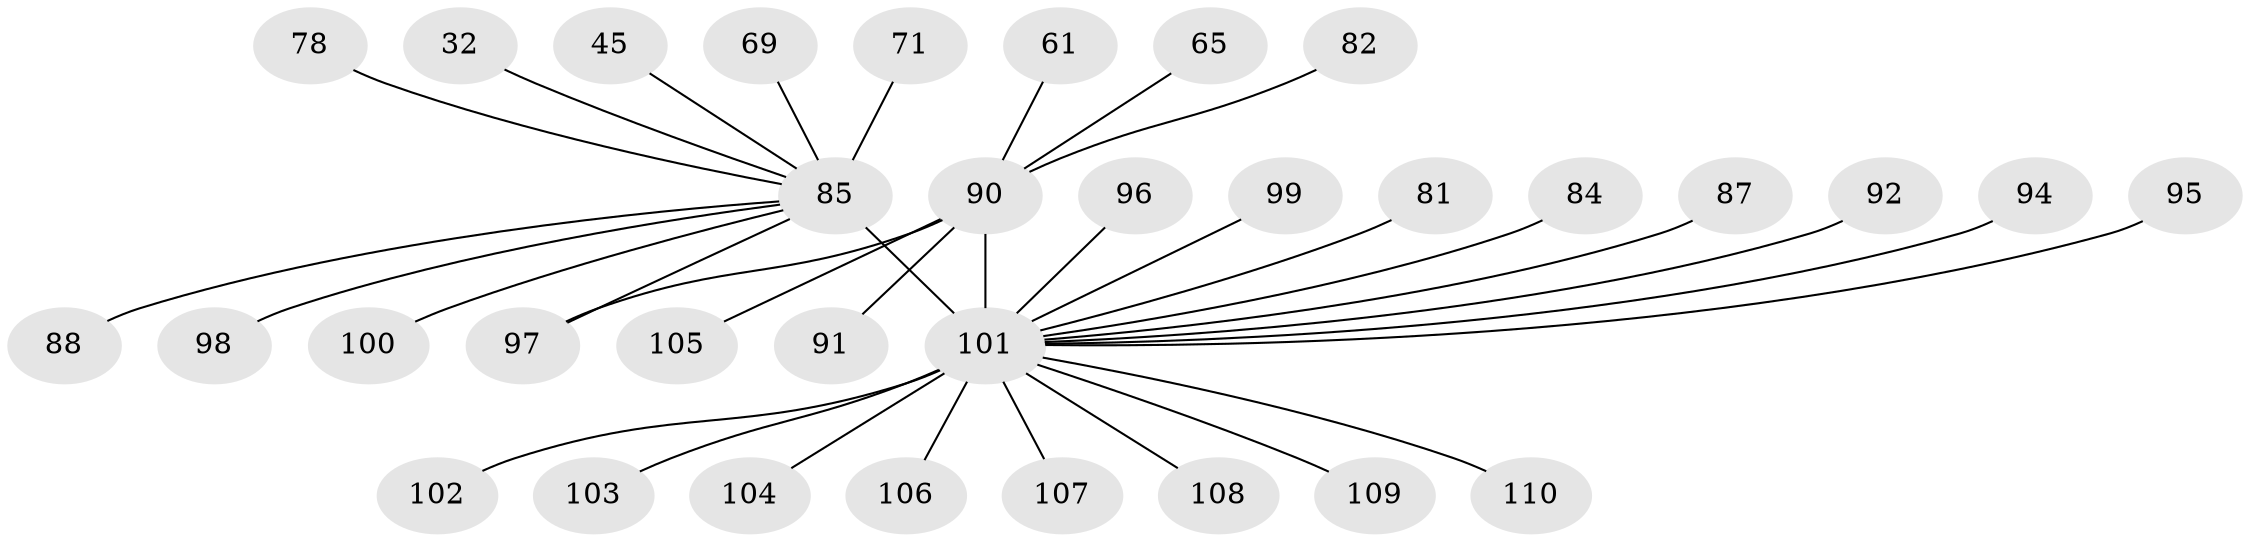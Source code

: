 // original degree distribution, {23: 0.00909090909090909, 3: 0.08181818181818182, 11: 0.01818181818181818, 13: 0.00909090909090909, 7: 0.00909090909090909, 15: 0.00909090909090909, 5: 0.045454545454545456, 19: 0.00909090909090909, 1: 0.4636363636363636, 2: 0.2818181818181818, 4: 0.05454545454545454, 6: 0.00909090909090909}
// Generated by graph-tools (version 1.1) at 2025/51/03/04/25 21:51:10]
// undirected, 33 vertices, 33 edges
graph export_dot {
graph [start="1"]
  node [color=gray90,style=filled];
  32;
  45;
  61;
  65;
  69 [super="+54"];
  71;
  78 [super="+48"];
  81;
  82 [super="+2+33"];
  84;
  85 [super="+50+20+23+76+13+18+26+30"];
  87 [super="+86"];
  88;
  90 [super="+89+83"];
  91;
  92 [super="+44"];
  94;
  95;
  96;
  97 [super="+80"];
  98 [super="+19"];
  99;
  100;
  101 [super="+10+27+56+40+64+93+74+70+31+37+51+53+57+72"];
  102;
  103;
  104;
  105;
  106 [super="+63"];
  107;
  108;
  109 [super="+58"];
  110;
  32 -- 85;
  45 -- 85;
  61 -- 90;
  65 -- 90;
  69 -- 85;
  71 -- 85;
  78 -- 85;
  81 -- 101;
  82 -- 90;
  84 -- 101;
  85 -- 101 [weight=15];
  85 -- 98;
  85 -- 100;
  85 -- 88 [weight=2];
  85 -- 97 [weight=2];
  87 -- 101;
  90 -- 101 [weight=14];
  90 -- 105;
  90 -- 91;
  90 -- 97 [weight=2];
  92 -- 101 [weight=2];
  94 -- 101;
  95 -- 101 [weight=2];
  96 -- 101;
  99 -- 101;
  101 -- 103;
  101 -- 110;
  101 -- 106;
  101 -- 102;
  101 -- 104;
  101 -- 107;
  101 -- 108;
  101 -- 109;
}
